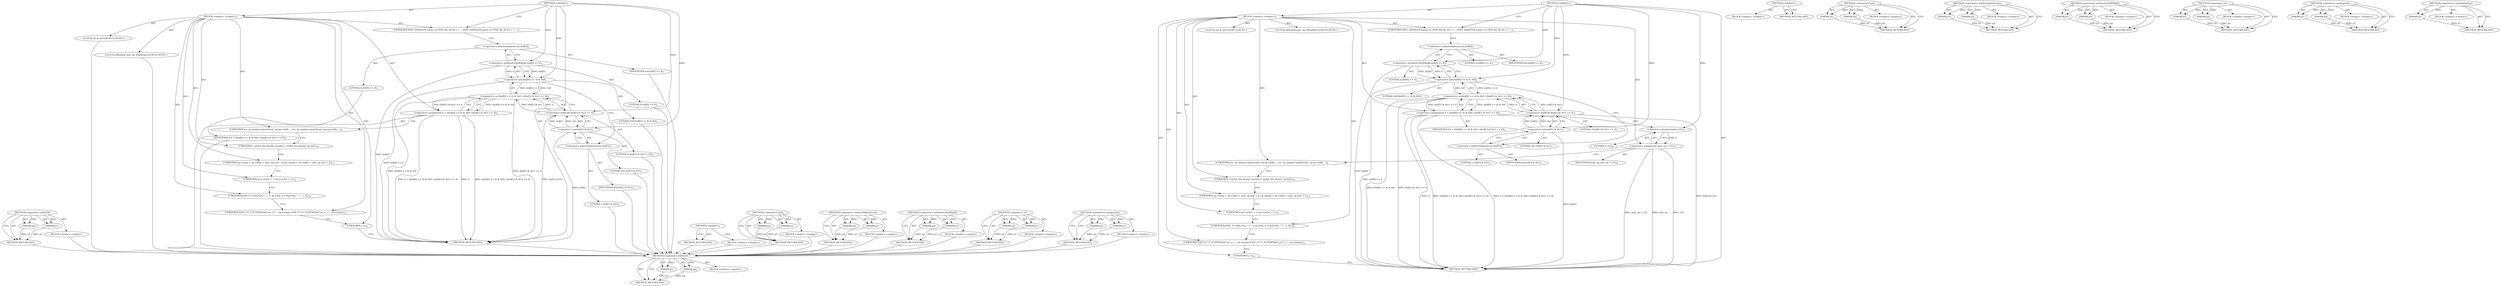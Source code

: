 digraph "&lt;operator&gt;.arrayInitializer" {
vulnerable_75 [label=<(METHOD,&lt;operator&gt;.shiftLeft)>];
vulnerable_76 [label=<(PARAM,p1)>];
vulnerable_77 [label=<(PARAM,p2)>];
vulnerable_78 [label=<(BLOCK,&lt;empty&gt;,&lt;empty&gt;)>];
vulnerable_79 [label=<(METHOD_RETURN,ANY)>];
vulnerable_6 [label=<(METHOD,&lt;global&gt;)<SUB>1</SUB>>];
vulnerable_7 [label=<(BLOCK,&lt;empty&gt;,&lt;empty&gt;)<SUB>1</SUB>>];
vulnerable_8 [label=<(UNKNOWN,INST_HANDLER (cpse) {	// CPSE Rd, Rr
 	int r = ...,INST_HANDLER (cpse) {	// CPSE Rd, Rr
 	int r = ...)<SUB>1</SUB>>];
vulnerable_9 [label="<(LOCAL,int d: int)<SUB>3</SUB>>"];
vulnerable_10 [label=<(&lt;operator&gt;.assignment,d = ((buf[0] &gt;&gt; 4) &amp; 0xf) | ((buf[1] &amp; 0x1) &lt;&lt; 4))<SUB>3</SUB>>];
vulnerable_11 [label=<(IDENTIFIER,d,d = ((buf[0] &gt;&gt; 4) &amp; 0xf) | ((buf[1] &amp; 0x1) &lt;&lt; 4))<SUB>3</SUB>>];
vulnerable_12 [label=<(&lt;operator&gt;.or,((buf[0] &gt;&gt; 4) &amp; 0xf) | ((buf[1] &amp; 0x1) &lt;&lt; 4))<SUB>3</SUB>>];
vulnerable_13 [label=<(&lt;operator&gt;.and,(buf[0] &gt;&gt; 4) &amp; 0xf)<SUB>3</SUB>>];
vulnerable_14 [label=<(&lt;operator&gt;.arithmeticShiftRight,buf[0] &gt;&gt; 4)<SUB>3</SUB>>];
vulnerable_15 [label=<(&lt;operator&gt;.indirectIndexAccess,buf[0])<SUB>3</SUB>>];
vulnerable_16 [label=<(IDENTIFIER,buf,buf[0] &gt;&gt; 4)<SUB>3</SUB>>];
vulnerable_17 [label=<(LITERAL,0,buf[0] &gt;&gt; 4)<SUB>3</SUB>>];
vulnerable_18 [label=<(LITERAL,4,buf[0] &gt;&gt; 4)<SUB>3</SUB>>];
vulnerable_19 [label=<(LITERAL,0xf,(buf[0] &gt;&gt; 4) &amp; 0xf)<SUB>3</SUB>>];
vulnerable_20 [label=<(&lt;operator&gt;.shiftLeft,(buf[1] &amp; 0x1) &lt;&lt; 4)<SUB>3</SUB>>];
vulnerable_21 [label=<(&lt;operator&gt;.and,buf[1] &amp; 0x1)<SUB>3</SUB>>];
vulnerable_22 [label=<(&lt;operator&gt;.indirectIndexAccess,buf[1])<SUB>3</SUB>>];
vulnerable_23 [label=<(IDENTIFIER,buf,buf[1] &amp; 0x1)<SUB>3</SUB>>];
vulnerable_24 [label=<(LITERAL,1,buf[1] &amp; 0x1)<SUB>3</SUB>>];
vulnerable_25 [label=<(LITERAL,0x1,buf[1] &amp; 0x1)<SUB>3</SUB>>];
vulnerable_26 [label=<(LITERAL,4,(buf[1] &amp; 0x1) &lt;&lt; 4)<SUB>3</SUB>>];
vulnerable_27 [label="<(LOCAL,RAnalOp next_op: RAnalOp)<SUB>4</SUB>>"];
vulnerable_28 [label=<(UNKNOWN,avr_op_analyze (anal,
			&amp;next_op,
			op-&gt;addr ...,avr_op_analyze (anal,
			&amp;next_op,
			op-&gt;addr ...)<SUB>6</SUB>>];
vulnerable_29 [label=<(UNKNOWN,r_strbuf_fini (&amp;next_op.esil);,r_strbuf_fini (&amp;next_op.esil);)<SUB>10</SUB>>];
vulnerable_30 [label=<(UNKNOWN,op-&gt;jump = op-&gt;addr + next_op.size + 2;,op-&gt;jump = op-&gt;addr + next_op.size + 2;)<SUB>11</SUB>>];
vulnerable_31 [label=<(UNKNOWN,op-&gt;cycles = 1;,op-&gt;cycles = 1;)<SUB>13</SUB>>];
vulnerable_32 [label=<(UNKNOWN,ESIL_A (&quot;r%d,r%d,^,!,&quot;, r, d);,ESIL_A (&quot;r%d,r%d,^,!,&quot;, r, d);)<SUB>14</SUB>>];
vulnerable_33 [label=<(UNKNOWN,ESIL_A (&quot;?{,%&quot;PFMT64d&quot;,pc,=,},&quot;, op-&gt;jump);,ESIL_A (&quot;?{,%&quot;PFMT64d&quot;,pc,=,},&quot;, op-&gt;jump);)<SUB>15</SUB>>];
vulnerable_34 [label=<(UNKNOWN,},})<SUB>16</SUB>>];
vulnerable_35 [label=<(METHOD_RETURN,ANY)<SUB>1</SUB>>];
vulnerable_44 [label=<(METHOD,&lt;global&gt;)<SUB>1</SUB>>];
vulnerable_45 [label=<(BLOCK,&lt;empty&gt;,&lt;empty&gt;)>];
vulnerable_46 [label=<(METHOD_RETURN,ANY)>];
vulnerable_60 [label=<(METHOD,&lt;operator&gt;.and)>];
vulnerable_61 [label=<(PARAM,p1)>];
vulnerable_62 [label=<(PARAM,p2)>];
vulnerable_63 [label=<(BLOCK,&lt;empty&gt;,&lt;empty&gt;)>];
vulnerable_64 [label=<(METHOD_RETURN,ANY)>];
vulnerable_70 [label=<(METHOD,&lt;operator&gt;.indirectIndexAccess)>];
vulnerable_71 [label=<(PARAM,p1)>];
vulnerable_72 [label=<(PARAM,p2)>];
vulnerable_73 [label=<(BLOCK,&lt;empty&gt;,&lt;empty&gt;)>];
vulnerable_74 [label=<(METHOD_RETURN,ANY)>];
vulnerable_65 [label=<(METHOD,&lt;operator&gt;.arithmeticShiftRight)>];
vulnerable_66 [label=<(PARAM,p1)>];
vulnerable_67 [label=<(PARAM,p2)>];
vulnerable_68 [label=<(BLOCK,&lt;empty&gt;,&lt;empty&gt;)>];
vulnerable_69 [label=<(METHOD_RETURN,ANY)>];
vulnerable_55 [label=<(METHOD,&lt;operator&gt;.or)>];
vulnerable_56 [label=<(PARAM,p1)>];
vulnerable_57 [label=<(PARAM,p2)>];
vulnerable_58 [label=<(BLOCK,&lt;empty&gt;,&lt;empty&gt;)>];
vulnerable_59 [label=<(METHOD_RETURN,ANY)>];
vulnerable_50 [label=<(METHOD,&lt;operator&gt;.assignment)>];
vulnerable_51 [label=<(PARAM,p1)>];
vulnerable_52 [label=<(PARAM,p2)>];
vulnerable_53 [label=<(BLOCK,&lt;empty&gt;,&lt;empty&gt;)>];
vulnerable_54 [label=<(METHOD_RETURN,ANY)>];
fixed_79 [label=<(METHOD,&lt;operator&gt;.shiftLeft)>];
fixed_80 [label=<(PARAM,p1)>];
fixed_81 [label=<(PARAM,p2)>];
fixed_82 [label=<(BLOCK,&lt;empty&gt;,&lt;empty&gt;)>];
fixed_83 [label=<(METHOD_RETURN,ANY)>];
fixed_6 [label=<(METHOD,&lt;global&gt;)<SUB>1</SUB>>];
fixed_7 [label=<(BLOCK,&lt;empty&gt;,&lt;empty&gt;)<SUB>1</SUB>>];
fixed_8 [label=<(UNKNOWN,INST_HANDLER (cpse) {	// CPSE Rd, Rr
 	int r = ...,INST_HANDLER (cpse) {	// CPSE Rd, Rr
 	int r = ...)<SUB>1</SUB>>];
fixed_9 [label="<(LOCAL,int d: int)<SUB>3</SUB>>"];
fixed_10 [label=<(&lt;operator&gt;.assignment,d = ((buf[0] &gt;&gt; 4) &amp; 0xf) | ((buf[1] &amp; 0x1) &lt;&lt; 4))<SUB>3</SUB>>];
fixed_11 [label=<(IDENTIFIER,d,d = ((buf[0] &gt;&gt; 4) &amp; 0xf) | ((buf[1] &amp; 0x1) &lt;&lt; 4))<SUB>3</SUB>>];
fixed_12 [label=<(&lt;operator&gt;.or,((buf[0] &gt;&gt; 4) &amp; 0xf) | ((buf[1] &amp; 0x1) &lt;&lt; 4))<SUB>3</SUB>>];
fixed_13 [label=<(&lt;operator&gt;.and,(buf[0] &gt;&gt; 4) &amp; 0xf)<SUB>3</SUB>>];
fixed_14 [label=<(&lt;operator&gt;.arithmeticShiftRight,buf[0] &gt;&gt; 4)<SUB>3</SUB>>];
fixed_15 [label=<(&lt;operator&gt;.indirectIndexAccess,buf[0])<SUB>3</SUB>>];
fixed_16 [label=<(IDENTIFIER,buf,buf[0] &gt;&gt; 4)<SUB>3</SUB>>];
fixed_17 [label=<(LITERAL,0,buf[0] &gt;&gt; 4)<SUB>3</SUB>>];
fixed_18 [label=<(LITERAL,4,buf[0] &gt;&gt; 4)<SUB>3</SUB>>];
fixed_19 [label=<(LITERAL,0xf,(buf[0] &gt;&gt; 4) &amp; 0xf)<SUB>3</SUB>>];
fixed_20 [label=<(&lt;operator&gt;.shiftLeft,(buf[1] &amp; 0x1) &lt;&lt; 4)<SUB>3</SUB>>];
fixed_21 [label=<(&lt;operator&gt;.and,buf[1] &amp; 0x1)<SUB>3</SUB>>];
fixed_22 [label=<(&lt;operator&gt;.indirectIndexAccess,buf[1])<SUB>3</SUB>>];
fixed_23 [label=<(IDENTIFIER,buf,buf[1] &amp; 0x1)<SUB>3</SUB>>];
fixed_24 [label=<(LITERAL,1,buf[1] &amp; 0x1)<SUB>3</SUB>>];
fixed_25 [label=<(LITERAL,0x1,buf[1] &amp; 0x1)<SUB>3</SUB>>];
fixed_26 [label=<(LITERAL,4,(buf[1] &amp; 0x1) &lt;&lt; 4)<SUB>3</SUB>>];
fixed_27 [label="<(LOCAL,RAnalOp next_op: RAnalOp)<SUB>4</SUB>>"];
fixed_28 [label=<(&lt;operator&gt;.assignment,next_op = {0})<SUB>4</SUB>>];
fixed_29 [label=<(IDENTIFIER,next_op,next_op = {0})<SUB>4</SUB>>];
fixed_30 [label=<(&lt;operator&gt;.arrayInitializer,{0})<SUB>4</SUB>>];
fixed_31 [label=<(LITERAL,0,{0})<SUB>4</SUB>>];
fixed_32 [label=<(UNKNOWN,avr_op_analyze (anal,
			&amp;next_op,
			op-&gt;addr ...,avr_op_analyze (anal,
			&amp;next_op,
			op-&gt;addr ...)<SUB>6</SUB>>];
fixed_33 [label=<(UNKNOWN,r_strbuf_fini (&amp;next_op.esil);,r_strbuf_fini (&amp;next_op.esil);)<SUB>10</SUB>>];
fixed_34 [label=<(UNKNOWN,op-&gt;jump = op-&gt;addr + next_op.size + 2;,op-&gt;jump = op-&gt;addr + next_op.size + 2;)<SUB>11</SUB>>];
fixed_35 [label=<(UNKNOWN,op-&gt;cycles = 1;,op-&gt;cycles = 1;)<SUB>13</SUB>>];
fixed_36 [label=<(UNKNOWN,ESIL_A (&quot;r%d,r%d,^,!,&quot;, r, d);,ESIL_A (&quot;r%d,r%d,^,!,&quot;, r, d);)<SUB>14</SUB>>];
fixed_37 [label=<(UNKNOWN,ESIL_A (&quot;?{,%&quot;PFMT64d&quot;,pc,=,},&quot;, op-&gt;jump);,ESIL_A (&quot;?{,%&quot;PFMT64d&quot;,pc,=,},&quot;, op-&gt;jump);)<SUB>15</SUB>>];
fixed_38 [label=<(UNKNOWN,},})<SUB>16</SUB>>];
fixed_39 [label=<(METHOD_RETURN,ANY)<SUB>1</SUB>>];
fixed_48 [label=<(METHOD,&lt;global&gt;)<SUB>1</SUB>>];
fixed_49 [label=<(BLOCK,&lt;empty&gt;,&lt;empty&gt;)>];
fixed_50 [label=<(METHOD_RETURN,ANY)>];
fixed_64 [label=<(METHOD,&lt;operator&gt;.and)>];
fixed_65 [label=<(PARAM,p1)>];
fixed_66 [label=<(PARAM,p2)>];
fixed_67 [label=<(BLOCK,&lt;empty&gt;,&lt;empty&gt;)>];
fixed_68 [label=<(METHOD_RETURN,ANY)>];
fixed_74 [label=<(METHOD,&lt;operator&gt;.indirectIndexAccess)>];
fixed_75 [label=<(PARAM,p1)>];
fixed_76 [label=<(PARAM,p2)>];
fixed_77 [label=<(BLOCK,&lt;empty&gt;,&lt;empty&gt;)>];
fixed_78 [label=<(METHOD_RETURN,ANY)>];
fixed_69 [label=<(METHOD,&lt;operator&gt;.arithmeticShiftRight)>];
fixed_70 [label=<(PARAM,p1)>];
fixed_71 [label=<(PARAM,p2)>];
fixed_72 [label=<(BLOCK,&lt;empty&gt;,&lt;empty&gt;)>];
fixed_73 [label=<(METHOD_RETURN,ANY)>];
fixed_59 [label=<(METHOD,&lt;operator&gt;.or)>];
fixed_60 [label=<(PARAM,p1)>];
fixed_61 [label=<(PARAM,p2)>];
fixed_62 [label=<(BLOCK,&lt;empty&gt;,&lt;empty&gt;)>];
fixed_63 [label=<(METHOD_RETURN,ANY)>];
fixed_54 [label=<(METHOD,&lt;operator&gt;.assignment)>];
fixed_55 [label=<(PARAM,p1)>];
fixed_56 [label=<(PARAM,p2)>];
fixed_57 [label=<(BLOCK,&lt;empty&gt;,&lt;empty&gt;)>];
fixed_58 [label=<(METHOD_RETURN,ANY)>];
fixed_84 [label=<(METHOD,&lt;operator&gt;.arrayInitializer)>];
fixed_85 [label=<(PARAM,p1)>];
fixed_86 [label=<(BLOCK,&lt;empty&gt;,&lt;empty&gt;)>];
fixed_87 [label=<(METHOD_RETURN,ANY)>];
vulnerable_75 -> vulnerable_76  [key=0, label="AST: "];
vulnerable_75 -> vulnerable_76  [key=1, label="DDG: "];
vulnerable_75 -> vulnerable_78  [key=0, label="AST: "];
vulnerable_75 -> vulnerable_77  [key=0, label="AST: "];
vulnerable_75 -> vulnerable_77  [key=1, label="DDG: "];
vulnerable_75 -> vulnerable_79  [key=0, label="AST: "];
vulnerable_75 -> vulnerable_79  [key=1, label="CFG: "];
vulnerable_76 -> vulnerable_79  [key=0, label="DDG: p1"];
vulnerable_77 -> vulnerable_79  [key=0, label="DDG: p2"];
vulnerable_78 -> fixed_79  [key=0];
vulnerable_79 -> fixed_79  [key=0];
vulnerable_6 -> vulnerable_7  [key=0, label="AST: "];
vulnerable_6 -> vulnerable_35  [key=0, label="AST: "];
vulnerable_6 -> vulnerable_8  [key=0, label="CFG: "];
vulnerable_6 -> vulnerable_13  [key=0, label="DDG: "];
vulnerable_6 -> vulnerable_20  [key=0, label="DDG: "];
vulnerable_6 -> vulnerable_14  [key=0, label="DDG: "];
vulnerable_6 -> vulnerable_21  [key=0, label="DDG: "];
vulnerable_7 -> vulnerable_8  [key=0, label="AST: "];
vulnerable_7 -> vulnerable_9  [key=0, label="AST: "];
vulnerable_7 -> vulnerable_10  [key=0, label="AST: "];
vulnerable_7 -> vulnerable_27  [key=0, label="AST: "];
vulnerable_7 -> vulnerable_28  [key=0, label="AST: "];
vulnerable_7 -> vulnerable_29  [key=0, label="AST: "];
vulnerable_7 -> vulnerable_30  [key=0, label="AST: "];
vulnerable_7 -> vulnerable_31  [key=0, label="AST: "];
vulnerable_7 -> vulnerable_32  [key=0, label="AST: "];
vulnerable_7 -> vulnerable_33  [key=0, label="AST: "];
vulnerable_7 -> vulnerable_34  [key=0, label="AST: "];
vulnerable_8 -> vulnerable_15  [key=0, label="CFG: "];
vulnerable_9 -> fixed_79  [key=0];
vulnerable_10 -> vulnerable_11  [key=0, label="AST: "];
vulnerable_10 -> vulnerable_12  [key=0, label="AST: "];
vulnerable_10 -> vulnerable_28  [key=0, label="CFG: "];
vulnerable_10 -> vulnerable_35  [key=0, label="DDG: d"];
vulnerable_10 -> vulnerable_35  [key=1, label="DDG: ((buf[0] &gt;&gt; 4) &amp; 0xf) | ((buf[1] &amp; 0x1) &lt;&lt; 4)"];
vulnerable_10 -> vulnerable_35  [key=2, label="DDG: d = ((buf[0] &gt;&gt; 4) &amp; 0xf) | ((buf[1] &amp; 0x1) &lt;&lt; 4)"];
vulnerable_11 -> fixed_79  [key=0];
vulnerable_12 -> vulnerable_13  [key=0, label="AST: "];
vulnerable_12 -> vulnerable_20  [key=0, label="AST: "];
vulnerable_12 -> vulnerable_10  [key=0, label="CFG: "];
vulnerable_12 -> vulnerable_10  [key=1, label="DDG: (buf[0] &gt;&gt; 4) &amp; 0xf"];
vulnerable_12 -> vulnerable_10  [key=2, label="DDG: (buf[1] &amp; 0x1) &lt;&lt; 4"];
vulnerable_12 -> vulnerable_35  [key=0, label="DDG: (buf[0] &gt;&gt; 4) &amp; 0xf"];
vulnerable_12 -> vulnerable_35  [key=1, label="DDG: (buf[1] &amp; 0x1) &lt;&lt; 4"];
vulnerable_13 -> vulnerable_14  [key=0, label="AST: "];
vulnerable_13 -> vulnerable_19  [key=0, label="AST: "];
vulnerable_13 -> vulnerable_22  [key=0, label="CFG: "];
vulnerable_13 -> vulnerable_35  [key=0, label="DDG: buf[0] &gt;&gt; 4"];
vulnerable_13 -> vulnerable_12  [key=0, label="DDG: buf[0] &gt;&gt; 4"];
vulnerable_13 -> vulnerable_12  [key=1, label="DDG: 0xf"];
vulnerable_14 -> vulnerable_15  [key=0, label="AST: "];
vulnerable_14 -> vulnerable_18  [key=0, label="AST: "];
vulnerable_14 -> vulnerable_13  [key=0, label="CFG: "];
vulnerable_14 -> vulnerable_13  [key=1, label="DDG: buf[0]"];
vulnerable_14 -> vulnerable_13  [key=2, label="DDG: 4"];
vulnerable_14 -> vulnerable_35  [key=0, label="DDG: buf[0]"];
vulnerable_15 -> vulnerable_16  [key=0, label="AST: "];
vulnerable_15 -> vulnerable_17  [key=0, label="AST: "];
vulnerable_15 -> vulnerable_14  [key=0, label="CFG: "];
vulnerable_16 -> fixed_79  [key=0];
vulnerable_17 -> fixed_79  [key=0];
vulnerable_18 -> fixed_79  [key=0];
vulnerable_19 -> fixed_79  [key=0];
vulnerable_20 -> vulnerable_21  [key=0, label="AST: "];
vulnerable_20 -> vulnerable_26  [key=0, label="AST: "];
vulnerable_20 -> vulnerable_12  [key=0, label="CFG: "];
vulnerable_20 -> vulnerable_12  [key=1, label="DDG: buf[1] &amp; 0x1"];
vulnerable_20 -> vulnerable_12  [key=2, label="DDG: 4"];
vulnerable_20 -> vulnerable_35  [key=0, label="DDG: buf[1] &amp; 0x1"];
vulnerable_21 -> vulnerable_22  [key=0, label="AST: "];
vulnerable_21 -> vulnerable_25  [key=0, label="AST: "];
vulnerable_21 -> vulnerable_20  [key=0, label="CFG: "];
vulnerable_21 -> vulnerable_20  [key=1, label="DDG: buf[1]"];
vulnerable_21 -> vulnerable_20  [key=2, label="DDG: 0x1"];
vulnerable_21 -> vulnerable_35  [key=0, label="DDG: buf[1]"];
vulnerable_22 -> vulnerable_23  [key=0, label="AST: "];
vulnerable_22 -> vulnerable_24  [key=0, label="AST: "];
vulnerable_22 -> vulnerable_21  [key=0, label="CFG: "];
vulnerable_23 -> fixed_79  [key=0];
vulnerable_24 -> fixed_79  [key=0];
vulnerable_25 -> fixed_79  [key=0];
vulnerable_26 -> fixed_79  [key=0];
vulnerable_27 -> fixed_79  [key=0];
vulnerable_28 -> vulnerable_29  [key=0, label="CFG: "];
vulnerable_29 -> vulnerable_30  [key=0, label="CFG: "];
vulnerable_30 -> vulnerable_31  [key=0, label="CFG: "];
vulnerable_31 -> vulnerable_32  [key=0, label="CFG: "];
vulnerable_32 -> vulnerable_33  [key=0, label="CFG: "];
vulnerable_33 -> vulnerable_34  [key=0, label="CFG: "];
vulnerable_34 -> vulnerable_35  [key=0, label="CFG: "];
vulnerable_35 -> fixed_79  [key=0];
vulnerable_44 -> vulnerable_45  [key=0, label="AST: "];
vulnerable_44 -> vulnerable_46  [key=0, label="AST: "];
vulnerable_44 -> vulnerable_46  [key=1, label="CFG: "];
vulnerable_45 -> fixed_79  [key=0];
vulnerable_46 -> fixed_79  [key=0];
vulnerable_60 -> vulnerable_61  [key=0, label="AST: "];
vulnerable_60 -> vulnerable_61  [key=1, label="DDG: "];
vulnerable_60 -> vulnerable_63  [key=0, label="AST: "];
vulnerable_60 -> vulnerable_62  [key=0, label="AST: "];
vulnerable_60 -> vulnerable_62  [key=1, label="DDG: "];
vulnerable_60 -> vulnerable_64  [key=0, label="AST: "];
vulnerable_60 -> vulnerable_64  [key=1, label="CFG: "];
vulnerable_61 -> vulnerable_64  [key=0, label="DDG: p1"];
vulnerable_62 -> vulnerable_64  [key=0, label="DDG: p2"];
vulnerable_63 -> fixed_79  [key=0];
vulnerable_64 -> fixed_79  [key=0];
vulnerable_70 -> vulnerable_71  [key=0, label="AST: "];
vulnerable_70 -> vulnerable_71  [key=1, label="DDG: "];
vulnerable_70 -> vulnerable_73  [key=0, label="AST: "];
vulnerable_70 -> vulnerable_72  [key=0, label="AST: "];
vulnerable_70 -> vulnerable_72  [key=1, label="DDG: "];
vulnerable_70 -> vulnerable_74  [key=0, label="AST: "];
vulnerable_70 -> vulnerable_74  [key=1, label="CFG: "];
vulnerable_71 -> vulnerable_74  [key=0, label="DDG: p1"];
vulnerable_72 -> vulnerable_74  [key=0, label="DDG: p2"];
vulnerable_73 -> fixed_79  [key=0];
vulnerable_74 -> fixed_79  [key=0];
vulnerable_65 -> vulnerable_66  [key=0, label="AST: "];
vulnerable_65 -> vulnerable_66  [key=1, label="DDG: "];
vulnerable_65 -> vulnerable_68  [key=0, label="AST: "];
vulnerable_65 -> vulnerable_67  [key=0, label="AST: "];
vulnerable_65 -> vulnerable_67  [key=1, label="DDG: "];
vulnerable_65 -> vulnerable_69  [key=0, label="AST: "];
vulnerable_65 -> vulnerable_69  [key=1, label="CFG: "];
vulnerable_66 -> vulnerable_69  [key=0, label="DDG: p1"];
vulnerable_67 -> vulnerable_69  [key=0, label="DDG: p2"];
vulnerable_68 -> fixed_79  [key=0];
vulnerable_69 -> fixed_79  [key=0];
vulnerable_55 -> vulnerable_56  [key=0, label="AST: "];
vulnerable_55 -> vulnerable_56  [key=1, label="DDG: "];
vulnerable_55 -> vulnerable_58  [key=0, label="AST: "];
vulnerable_55 -> vulnerable_57  [key=0, label="AST: "];
vulnerable_55 -> vulnerable_57  [key=1, label="DDG: "];
vulnerable_55 -> vulnerable_59  [key=0, label="AST: "];
vulnerable_55 -> vulnerable_59  [key=1, label="CFG: "];
vulnerable_56 -> vulnerable_59  [key=0, label="DDG: p1"];
vulnerable_57 -> vulnerable_59  [key=0, label="DDG: p2"];
vulnerable_58 -> fixed_79  [key=0];
vulnerable_59 -> fixed_79  [key=0];
vulnerable_50 -> vulnerable_51  [key=0, label="AST: "];
vulnerable_50 -> vulnerable_51  [key=1, label="DDG: "];
vulnerable_50 -> vulnerable_53  [key=0, label="AST: "];
vulnerable_50 -> vulnerable_52  [key=0, label="AST: "];
vulnerable_50 -> vulnerable_52  [key=1, label="DDG: "];
vulnerable_50 -> vulnerable_54  [key=0, label="AST: "];
vulnerable_50 -> vulnerable_54  [key=1, label="CFG: "];
vulnerable_51 -> vulnerable_54  [key=0, label="DDG: p1"];
vulnerable_52 -> vulnerable_54  [key=0, label="DDG: p2"];
vulnerable_53 -> fixed_79  [key=0];
vulnerable_54 -> fixed_79  [key=0];
fixed_79 -> fixed_80  [key=0, label="AST: "];
fixed_79 -> fixed_80  [key=1, label="DDG: "];
fixed_79 -> fixed_82  [key=0, label="AST: "];
fixed_79 -> fixed_81  [key=0, label="AST: "];
fixed_79 -> fixed_81  [key=1, label="DDG: "];
fixed_79 -> fixed_83  [key=0, label="AST: "];
fixed_79 -> fixed_83  [key=1, label="CFG: "];
fixed_80 -> fixed_83  [key=0, label="DDG: p1"];
fixed_81 -> fixed_83  [key=0, label="DDG: p2"];
fixed_6 -> fixed_7  [key=0, label="AST: "];
fixed_6 -> fixed_39  [key=0, label="AST: "];
fixed_6 -> fixed_8  [key=0, label="CFG: "];
fixed_6 -> fixed_30  [key=0, label="DDG: "];
fixed_6 -> fixed_13  [key=0, label="DDG: "];
fixed_6 -> fixed_20  [key=0, label="DDG: "];
fixed_6 -> fixed_14  [key=0, label="DDG: "];
fixed_6 -> fixed_21  [key=0, label="DDG: "];
fixed_7 -> fixed_8  [key=0, label="AST: "];
fixed_7 -> fixed_9  [key=0, label="AST: "];
fixed_7 -> fixed_10  [key=0, label="AST: "];
fixed_7 -> fixed_27  [key=0, label="AST: "];
fixed_7 -> fixed_28  [key=0, label="AST: "];
fixed_7 -> fixed_32  [key=0, label="AST: "];
fixed_7 -> fixed_33  [key=0, label="AST: "];
fixed_7 -> fixed_34  [key=0, label="AST: "];
fixed_7 -> fixed_35  [key=0, label="AST: "];
fixed_7 -> fixed_36  [key=0, label="AST: "];
fixed_7 -> fixed_37  [key=0, label="AST: "];
fixed_7 -> fixed_38  [key=0, label="AST: "];
fixed_8 -> fixed_15  [key=0, label="CFG: "];
fixed_10 -> fixed_11  [key=0, label="AST: "];
fixed_10 -> fixed_12  [key=0, label="AST: "];
fixed_10 -> fixed_30  [key=0, label="CFG: "];
fixed_10 -> fixed_39  [key=0, label="DDG: d"];
fixed_10 -> fixed_39  [key=1, label="DDG: ((buf[0] &gt;&gt; 4) &amp; 0xf) | ((buf[1] &amp; 0x1) &lt;&lt; 4)"];
fixed_10 -> fixed_39  [key=2, label="DDG: d = ((buf[0] &gt;&gt; 4) &amp; 0xf) | ((buf[1] &amp; 0x1) &lt;&lt; 4)"];
fixed_12 -> fixed_13  [key=0, label="AST: "];
fixed_12 -> fixed_20  [key=0, label="AST: "];
fixed_12 -> fixed_10  [key=0, label="CFG: "];
fixed_12 -> fixed_10  [key=1, label="DDG: (buf[0] &gt;&gt; 4) &amp; 0xf"];
fixed_12 -> fixed_10  [key=2, label="DDG: (buf[1] &amp; 0x1) &lt;&lt; 4"];
fixed_12 -> fixed_39  [key=0, label="DDG: (buf[0] &gt;&gt; 4) &amp; 0xf"];
fixed_12 -> fixed_39  [key=1, label="DDG: (buf[1] &amp; 0x1) &lt;&lt; 4"];
fixed_13 -> fixed_14  [key=0, label="AST: "];
fixed_13 -> fixed_19  [key=0, label="AST: "];
fixed_13 -> fixed_22  [key=0, label="CFG: "];
fixed_13 -> fixed_39  [key=0, label="DDG: buf[0] &gt;&gt; 4"];
fixed_13 -> fixed_12  [key=0, label="DDG: buf[0] &gt;&gt; 4"];
fixed_13 -> fixed_12  [key=1, label="DDG: 0xf"];
fixed_14 -> fixed_15  [key=0, label="AST: "];
fixed_14 -> fixed_18  [key=0, label="AST: "];
fixed_14 -> fixed_13  [key=0, label="CFG: "];
fixed_14 -> fixed_13  [key=1, label="DDG: buf[0]"];
fixed_14 -> fixed_13  [key=2, label="DDG: 4"];
fixed_14 -> fixed_39  [key=0, label="DDG: buf[0]"];
fixed_15 -> fixed_16  [key=0, label="AST: "];
fixed_15 -> fixed_17  [key=0, label="AST: "];
fixed_15 -> fixed_14  [key=0, label="CFG: "];
fixed_20 -> fixed_21  [key=0, label="AST: "];
fixed_20 -> fixed_26  [key=0, label="AST: "];
fixed_20 -> fixed_12  [key=0, label="CFG: "];
fixed_20 -> fixed_12  [key=1, label="DDG: buf[1] &amp; 0x1"];
fixed_20 -> fixed_12  [key=2, label="DDG: 4"];
fixed_20 -> fixed_39  [key=0, label="DDG: buf[1] &amp; 0x1"];
fixed_21 -> fixed_22  [key=0, label="AST: "];
fixed_21 -> fixed_25  [key=0, label="AST: "];
fixed_21 -> fixed_20  [key=0, label="CFG: "];
fixed_21 -> fixed_20  [key=1, label="DDG: buf[1]"];
fixed_21 -> fixed_20  [key=2, label="DDG: 0x1"];
fixed_21 -> fixed_39  [key=0, label="DDG: buf[1]"];
fixed_22 -> fixed_23  [key=0, label="AST: "];
fixed_22 -> fixed_24  [key=0, label="AST: "];
fixed_22 -> fixed_21  [key=0, label="CFG: "];
fixed_28 -> fixed_29  [key=0, label="AST: "];
fixed_28 -> fixed_30  [key=0, label="AST: "];
fixed_28 -> fixed_32  [key=0, label="CFG: "];
fixed_28 -> fixed_39  [key=0, label="DDG: next_op"];
fixed_28 -> fixed_39  [key=1, label="DDG: {0}"];
fixed_28 -> fixed_39  [key=2, label="DDG: next_op = {0}"];
fixed_30 -> fixed_31  [key=0, label="AST: "];
fixed_30 -> fixed_28  [key=0, label="CFG: "];
fixed_30 -> fixed_28  [key=1, label="DDG: 0"];
fixed_32 -> fixed_33  [key=0, label="CFG: "];
fixed_33 -> fixed_34  [key=0, label="CFG: "];
fixed_34 -> fixed_35  [key=0, label="CFG: "];
fixed_35 -> fixed_36  [key=0, label="CFG: "];
fixed_36 -> fixed_37  [key=0, label="CFG: "];
fixed_37 -> fixed_38  [key=0, label="CFG: "];
fixed_38 -> fixed_39  [key=0, label="CFG: "];
fixed_48 -> fixed_49  [key=0, label="AST: "];
fixed_48 -> fixed_50  [key=0, label="AST: "];
fixed_48 -> fixed_50  [key=1, label="CFG: "];
fixed_64 -> fixed_65  [key=0, label="AST: "];
fixed_64 -> fixed_65  [key=1, label="DDG: "];
fixed_64 -> fixed_67  [key=0, label="AST: "];
fixed_64 -> fixed_66  [key=0, label="AST: "];
fixed_64 -> fixed_66  [key=1, label="DDG: "];
fixed_64 -> fixed_68  [key=0, label="AST: "];
fixed_64 -> fixed_68  [key=1, label="CFG: "];
fixed_65 -> fixed_68  [key=0, label="DDG: p1"];
fixed_66 -> fixed_68  [key=0, label="DDG: p2"];
fixed_74 -> fixed_75  [key=0, label="AST: "];
fixed_74 -> fixed_75  [key=1, label="DDG: "];
fixed_74 -> fixed_77  [key=0, label="AST: "];
fixed_74 -> fixed_76  [key=0, label="AST: "];
fixed_74 -> fixed_76  [key=1, label="DDG: "];
fixed_74 -> fixed_78  [key=0, label="AST: "];
fixed_74 -> fixed_78  [key=1, label="CFG: "];
fixed_75 -> fixed_78  [key=0, label="DDG: p1"];
fixed_76 -> fixed_78  [key=0, label="DDG: p2"];
fixed_69 -> fixed_70  [key=0, label="AST: "];
fixed_69 -> fixed_70  [key=1, label="DDG: "];
fixed_69 -> fixed_72  [key=0, label="AST: "];
fixed_69 -> fixed_71  [key=0, label="AST: "];
fixed_69 -> fixed_71  [key=1, label="DDG: "];
fixed_69 -> fixed_73  [key=0, label="AST: "];
fixed_69 -> fixed_73  [key=1, label="CFG: "];
fixed_70 -> fixed_73  [key=0, label="DDG: p1"];
fixed_71 -> fixed_73  [key=0, label="DDG: p2"];
fixed_59 -> fixed_60  [key=0, label="AST: "];
fixed_59 -> fixed_60  [key=1, label="DDG: "];
fixed_59 -> fixed_62  [key=0, label="AST: "];
fixed_59 -> fixed_61  [key=0, label="AST: "];
fixed_59 -> fixed_61  [key=1, label="DDG: "];
fixed_59 -> fixed_63  [key=0, label="AST: "];
fixed_59 -> fixed_63  [key=1, label="CFG: "];
fixed_60 -> fixed_63  [key=0, label="DDG: p1"];
fixed_61 -> fixed_63  [key=0, label="DDG: p2"];
fixed_54 -> fixed_55  [key=0, label="AST: "];
fixed_54 -> fixed_55  [key=1, label="DDG: "];
fixed_54 -> fixed_57  [key=0, label="AST: "];
fixed_54 -> fixed_56  [key=0, label="AST: "];
fixed_54 -> fixed_56  [key=1, label="DDG: "];
fixed_54 -> fixed_58  [key=0, label="AST: "];
fixed_54 -> fixed_58  [key=1, label="CFG: "];
fixed_55 -> fixed_58  [key=0, label="DDG: p1"];
fixed_56 -> fixed_58  [key=0, label="DDG: p2"];
fixed_84 -> fixed_85  [key=0, label="AST: "];
fixed_84 -> fixed_85  [key=1, label="DDG: "];
fixed_84 -> fixed_86  [key=0, label="AST: "];
fixed_84 -> fixed_87  [key=0, label="AST: "];
fixed_84 -> fixed_87  [key=1, label="CFG: "];
fixed_85 -> fixed_87  [key=0, label="DDG: p1"];
}
